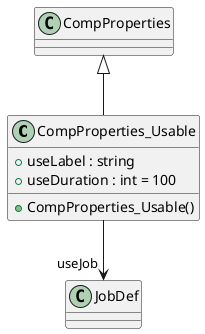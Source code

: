 @startuml
class CompProperties_Usable {
    + useLabel : string
    + useDuration : int = 100
    + CompProperties_Usable()
}
CompProperties <|-- CompProperties_Usable
CompProperties_Usable --> "useJob" JobDef
@enduml

